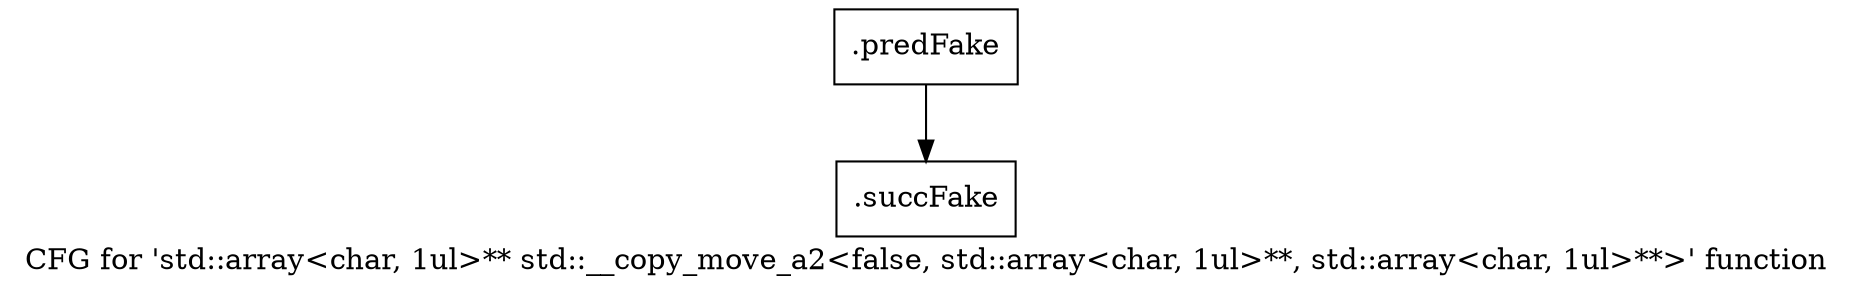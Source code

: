digraph "CFG for 'std::array\<char, 1ul\>** std::__copy_move_a2\<false, std::array\<char, 1ul\>**, std::array\<char, 1ul\>**\>' function" {
	label="CFG for 'std::array\<char, 1ul\>** std::__copy_move_a2\<false, std::array\<char, 1ul\>**, std::array\<char, 1ul\>**\>' function";

	Node0x5287b50 [shape=record,filename="",linenumber="",label="{.predFake}"];
	Node0x5287b50 -> Node0x52ad6e0[ callList="" memoryops="" filename="/home/akhilkushe/Xilinx/Vitis_HLS/2021.2/tps/lnx64/gcc-6.2.0/lib/gcc/x86_64-pc-linux-gnu/6.2.0/../../../../include/c++/6.2.0/bits/stl_algobase.h" execusionnum="0"];
	Node0x52ad6e0 [shape=record,filename="/home/akhilkushe/Xilinx/Vitis_HLS/2021.2/tps/lnx64/gcc-6.2.0/lib/gcc/x86_64-pc-linux-gnu/6.2.0/../../../../include/c++/6.2.0/bits/stl_algobase.h",linenumber="422",label="{.succFake}"];
}
